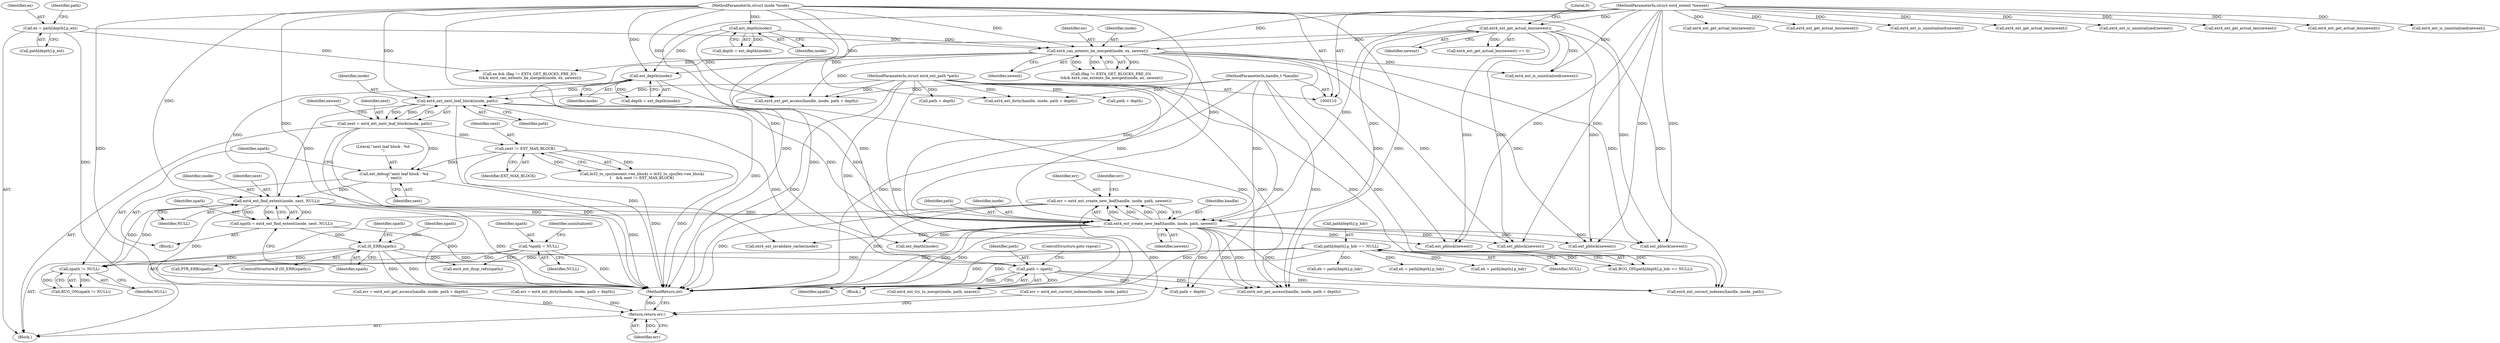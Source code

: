 digraph "0_linux_744692dc059845b2a3022119871846e74d4f6e11_1@API" {
"1000340" [label="(Call,err = ext4_ext_create_new_leaf(handle, inode, path, newext))"];
"1000342" [label="(Call,ext4_ext_create_new_leaf(handle, inode, path, newext))"];
"1000111" [label="(MethodParameterIn,handle_t *handle)"];
"1000284" [label="(Call,ext4_ext_find_extent(inode, next, NULL))"];
"1000257" [label="(Call,ext4_ext_next_leaf_block(inode, path))"];
"1000231" [label="(Call,ext_depth(inode))"];
"1000140" [label="(Call,ext_depth(inode))"];
"1000112" [label="(MethodParameterIn,struct inode *inode)"];
"1000164" [label="(Call,ext4_can_extents_be_merged(inode, ex, newext))"];
"1000142" [label="(Call,ex = path[depth].p_ext)"];
"1000135" [label="(Call,ext4_ext_get_actual_len(newext))"];
"1000114" [label="(MethodParameterIn,struct ext4_extent *newext)"];
"1000326" [label="(Call,path = npath)"];
"1000289" [label="(Call,IS_ERR(npath))"];
"1000282" [label="(Call,npath = ext4_ext_find_extent(inode, next, NULL))"];
"1000113" [label="(MethodParameterIn,struct ext4_ext_path *path)"];
"1000275" [label="(Call,ext_debug(\"next leaf block - %d\n\", next))"];
"1000271" [label="(Call,next != EXT_MAX_BLOCK)"];
"1000255" [label="(Call,next = ext4_ext_next_leaf_block(inode, path))"];
"1000279" [label="(Call,npath != NULL)"];
"1000122" [label="(Call,*npath = NULL)"];
"1000150" [label="(Call,path[depth].p_hdr == NULL)"];
"1000608" [label="(Return,return err;)"];
"1000166" [label="(Identifier,ex)"];
"1000590" [label="(Call,err = ext4_ext_dirty(handle, inode, path + depth))"];
"1000293" [label="(Identifier,npath)"];
"1000272" [label="(Identifier,next)"];
"1000343" [label="(Identifier,handle)"];
"1000563" [label="(Call,ext_pblock(newext))"];
"1000112" [label="(MethodParameterIn,struct inode *inode)"];
"1000450" [label="(Call,ext_pblock(newext))"];
"1000217" [label="(Call,eh = path[depth].p_hdr)"];
"1000113" [label="(MethodParameterIn,struct ext4_ext_path *path)"];
"1000577" [label="(Call,ext4_ext_try_to_merge(inode, path, nearex))"];
"1000290" [label="(Identifier,npath)"];
"1000608" [label="(Return,return err;)"];
"1000374" [label="(Call,path + depth)"];
"1000135" [label="(Call,ext4_ext_get_actual_len(newext))"];
"1000277" [label="(Identifier,next)"];
"1000326" [label="(Call,path = npath)"];
"1000602" [label="(Call,ext4_ext_drop_refs(npath))"];
"1000165" [label="(Identifier,inode)"];
"1000167" [label="(Identifier,newext)"];
"1000164" [label="(Call,ext4_can_extents_be_merged(inode, ex, newext))"];
"1000141" [label="(Identifier,inode)"];
"1000134" [label="(Call,ext4_ext_get_actual_len(newext) == 0)"];
"1000284" [label="(Call,ext4_ext_find_extent(inode, next, NULL))"];
"1000123" [label="(Identifier,npath)"];
"1000187" [label="(Call,ext4_ext_get_access(handle, inode, path + depth))"];
"1000346" [label="(Identifier,newext)"];
"1000287" [label="(Identifier,NULL)"];
"1000259" [label="(Identifier,path)"];
"1000124" [label="(Identifier,NULL)"];
"1000111" [label="(MethodParameterIn,handle_t *handle)"];
"1000140" [label="(Call,ext_depth(inode))"];
"1000261" [label="(Call,le32_to_cpu(newext->ee_block) > le32_to_cpu(fex->ee_block)\n\t    && next != EXT_MAX_BLOCK)"];
"1000394" [label="(Call,ext4_ext_get_actual_len(newext))"];
"1000171" [label="(Call,ext4_ext_is_uninitialized(newext))"];
"1000518" [label="(Call,ext4_ext_get_actual_len(newext))"];
"1000158" [label="(Call,ex && (flag != EXT4_GET_BLOCKS_PRE_IO)\n \t\t&& ext4_can_extents_be_merged(inode, ex, newext))"];
"1000279" [label="(Call,npath != NULL)"];
"1000282" [label="(Call,npath = ext4_ext_find_extent(inode, next, NULL))"];
"1000348" [label="(Identifier,err)"];
"1000114" [label="(MethodParameterIn,struct ext4_extent *newext)"];
"1000257" [label="(Call,ext4_ext_next_leaf_block(inode, path))"];
"1000256" [label="(Identifier,next)"];
"1000452" [label="(Call,ext4_ext_is_uninitialized(newext))"];
"1000143" [label="(Identifier,ex)"];
"1000136" [label="(Identifier,newext)"];
"1000131" [label="(Identifier,uninitialized)"];
"1000610" [label="(MethodReturn,int)"];
"1000292" [label="(Call,PTR_ERR(npath))"];
"1000352" [label="(Call,ext_depth(inode))"];
"1000583" [label="(Call,ext4_ext_correct_indexes(handle, inode, path))"];
"1000116" [label="(Block,)"];
"1000340" [label="(Call,err = ext4_ext_create_new_leaf(handle, inode, path, newext))"];
"1000390" [label="(Call,ext_pblock(newext))"];
"1000297" [label="(Identifier,npath)"];
"1000606" [label="(Call,ext4_ext_invalidate_cache(inode))"];
"1000156" [label="(Identifier,NULL)"];
"1000454" [label="(Call,ext4_ext_get_actual_len(newext))"];
"1000327" [label="(Identifier,path)"];
"1000149" [label="(Call,BUG_ON(path[depth].p_hdr == NULL))"];
"1000354" [label="(Call,eh = path[depth].p_hdr)"];
"1000278" [label="(Call,BUG_ON(npath != NULL))"];
"1000142" [label="(Call,ex = path[depth].p_ext)"];
"1000514" [label="(Call,ext_pblock(newext))"];
"1000581" [label="(Call,err = ext4_ext_correct_indexes(handle, inode, path))"];
"1000137" [label="(Literal,0)"];
"1000329" [label="(ControlStructure,goto repeat;)"];
"1000190" [label="(Call,path + depth)"];
"1000345" [label="(Identifier,path)"];
"1000258" [label="(Identifier,inode)"];
"1000369" [label="(Call,err = ext4_ext_get_access(handle, inode, path + depth))"];
"1000153" [label="(Identifier,path)"];
"1000150" [label="(Call,path[depth].p_hdr == NULL)"];
"1000151" [label="(Call,path[depth].p_hdr)"];
"1000276" [label="(Literal,\"next leaf block - %d\n\")"];
"1000271" [label="(Call,next != EXT_MAX_BLOCK)"];
"1000342" [label="(Call,ext4_ext_create_new_leaf(handle, inode, path, newext))"];
"1000160" [label="(Call,(flag != EXT4_GET_BLOCKS_PRE_IO)\n \t\t&& ext4_can_extents_be_merged(inode, ex, newext))"];
"1000288" [label="(ControlStructure,if (IS_ERR(npath)))"];
"1000341" [label="(Identifier,err)"];
"1000273" [label="(Identifier,EXT_MAX_BLOCK)"];
"1000275" [label="(Call,ext_debug(\"next leaf block - %d\n\", next))"];
"1000231" [label="(Call,ext_depth(inode))"];
"1000344" [label="(Identifier,inode)"];
"1000595" [label="(Call,path + depth)"];
"1000516" [label="(Call,ext4_ext_is_uninitialized(newext))"];
"1000280" [label="(Identifier,npath)"];
"1000211" [label="(Call,ext4_ext_get_actual_len(newext))"];
"1000592" [label="(Call,ext4_ext_dirty(handle, inode, path + depth))"];
"1000609" [label="(Identifier,err)"];
"1000122" [label="(Call,*npath = NULL)"];
"1000144" [label="(Call,path[depth].p_ext)"];
"1000233" [label="(Call,eh = path[depth].p_hdr)"];
"1000173" [label="(Call,ext4_ext_get_actual_len(newext))"];
"1000289" [label="(Call,IS_ERR(npath))"];
"1000229" [label="(Call,depth = ext_depth(inode))"];
"1000285" [label="(Identifier,inode)"];
"1000232" [label="(Identifier,inode)"];
"1000371" [label="(Call,ext4_ext_get_access(handle, inode, path + depth))"];
"1000283" [label="(Identifier,npath)"];
"1000255" [label="(Call,next = ext4_ext_next_leaf_block(inode, path))"];
"1000274" [label="(Block,)"];
"1000281" [label="(Identifier,NULL)"];
"1000392" [label="(Call,ext4_ext_is_uninitialized(newext))"];
"1000286" [label="(Identifier,next)"];
"1000328" [label="(Identifier,npath)"];
"1000265" [label="(Identifier,newext)"];
"1000138" [label="(Call,depth = ext_depth(inode))"];
"1000319" [label="(Block,)"];
"1000340" -> "1000116"  [label="AST: "];
"1000340" -> "1000342"  [label="CFG: "];
"1000341" -> "1000340"  [label="AST: "];
"1000342" -> "1000340"  [label="AST: "];
"1000348" -> "1000340"  [label="CFG: "];
"1000340" -> "1000610"  [label="DDG: "];
"1000340" -> "1000610"  [label="DDG: "];
"1000342" -> "1000340"  [label="DDG: "];
"1000342" -> "1000340"  [label="DDG: "];
"1000342" -> "1000340"  [label="DDG: "];
"1000342" -> "1000340"  [label="DDG: "];
"1000340" -> "1000608"  [label="DDG: "];
"1000342" -> "1000346"  [label="CFG: "];
"1000343" -> "1000342"  [label="AST: "];
"1000344" -> "1000342"  [label="AST: "];
"1000345" -> "1000342"  [label="AST: "];
"1000346" -> "1000342"  [label="AST: "];
"1000342" -> "1000610"  [label="DDG: "];
"1000342" -> "1000610"  [label="DDG: "];
"1000342" -> "1000610"  [label="DDG: "];
"1000111" -> "1000342"  [label="DDG: "];
"1000284" -> "1000342"  [label="DDG: "];
"1000257" -> "1000342"  [label="DDG: "];
"1000257" -> "1000342"  [label="DDG: "];
"1000112" -> "1000342"  [label="DDG: "];
"1000113" -> "1000342"  [label="DDG: "];
"1000164" -> "1000342"  [label="DDG: "];
"1000135" -> "1000342"  [label="DDG: "];
"1000114" -> "1000342"  [label="DDG: "];
"1000342" -> "1000352"  [label="DDG: "];
"1000342" -> "1000371"  [label="DDG: "];
"1000342" -> "1000371"  [label="DDG: "];
"1000342" -> "1000374"  [label="DDG: "];
"1000342" -> "1000390"  [label="DDG: "];
"1000342" -> "1000450"  [label="DDG: "];
"1000342" -> "1000514"  [label="DDG: "];
"1000342" -> "1000563"  [label="DDG: "];
"1000342" -> "1000577"  [label="DDG: "];
"1000342" -> "1000583"  [label="DDG: "];
"1000342" -> "1000606"  [label="DDG: "];
"1000111" -> "1000110"  [label="AST: "];
"1000111" -> "1000610"  [label="DDG: "];
"1000111" -> "1000187"  [label="DDG: "];
"1000111" -> "1000371"  [label="DDG: "];
"1000111" -> "1000583"  [label="DDG: "];
"1000111" -> "1000592"  [label="DDG: "];
"1000284" -> "1000282"  [label="AST: "];
"1000284" -> "1000287"  [label="CFG: "];
"1000285" -> "1000284"  [label="AST: "];
"1000286" -> "1000284"  [label="AST: "];
"1000287" -> "1000284"  [label="AST: "];
"1000282" -> "1000284"  [label="CFG: "];
"1000284" -> "1000610"  [label="DDG: "];
"1000284" -> "1000610"  [label="DDG: "];
"1000284" -> "1000610"  [label="DDG: "];
"1000284" -> "1000231"  [label="DDG: "];
"1000284" -> "1000279"  [label="DDG: "];
"1000284" -> "1000282"  [label="DDG: "];
"1000284" -> "1000282"  [label="DDG: "];
"1000284" -> "1000282"  [label="DDG: "];
"1000257" -> "1000284"  [label="DDG: "];
"1000112" -> "1000284"  [label="DDG: "];
"1000275" -> "1000284"  [label="DDG: "];
"1000279" -> "1000284"  [label="DDG: "];
"1000257" -> "1000255"  [label="AST: "];
"1000257" -> "1000259"  [label="CFG: "];
"1000258" -> "1000257"  [label="AST: "];
"1000259" -> "1000257"  [label="AST: "];
"1000255" -> "1000257"  [label="CFG: "];
"1000257" -> "1000610"  [label="DDG: "];
"1000257" -> "1000255"  [label="DDG: "];
"1000257" -> "1000255"  [label="DDG: "];
"1000231" -> "1000257"  [label="DDG: "];
"1000112" -> "1000257"  [label="DDG: "];
"1000326" -> "1000257"  [label="DDG: "];
"1000113" -> "1000257"  [label="DDG: "];
"1000231" -> "1000229"  [label="AST: "];
"1000231" -> "1000232"  [label="CFG: "];
"1000232" -> "1000231"  [label="AST: "];
"1000229" -> "1000231"  [label="CFG: "];
"1000231" -> "1000229"  [label="DDG: "];
"1000140" -> "1000231"  [label="DDG: "];
"1000164" -> "1000231"  [label="DDG: "];
"1000112" -> "1000231"  [label="DDG: "];
"1000231" -> "1000371"  [label="DDG: "];
"1000140" -> "1000138"  [label="AST: "];
"1000140" -> "1000141"  [label="CFG: "];
"1000141" -> "1000140"  [label="AST: "];
"1000138" -> "1000140"  [label="CFG: "];
"1000140" -> "1000138"  [label="DDG: "];
"1000112" -> "1000140"  [label="DDG: "];
"1000140" -> "1000164"  [label="DDG: "];
"1000140" -> "1000187"  [label="DDG: "];
"1000112" -> "1000110"  [label="AST: "];
"1000112" -> "1000610"  [label="DDG: "];
"1000112" -> "1000164"  [label="DDG: "];
"1000112" -> "1000187"  [label="DDG: "];
"1000112" -> "1000352"  [label="DDG: "];
"1000112" -> "1000371"  [label="DDG: "];
"1000112" -> "1000577"  [label="DDG: "];
"1000112" -> "1000583"  [label="DDG: "];
"1000112" -> "1000592"  [label="DDG: "];
"1000112" -> "1000606"  [label="DDG: "];
"1000164" -> "1000160"  [label="AST: "];
"1000164" -> "1000167"  [label="CFG: "];
"1000165" -> "1000164"  [label="AST: "];
"1000166" -> "1000164"  [label="AST: "];
"1000167" -> "1000164"  [label="AST: "];
"1000160" -> "1000164"  [label="CFG: "];
"1000164" -> "1000610"  [label="DDG: "];
"1000164" -> "1000158"  [label="DDG: "];
"1000164" -> "1000160"  [label="DDG: "];
"1000164" -> "1000160"  [label="DDG: "];
"1000164" -> "1000160"  [label="DDG: "];
"1000142" -> "1000164"  [label="DDG: "];
"1000135" -> "1000164"  [label="DDG: "];
"1000114" -> "1000164"  [label="DDG: "];
"1000164" -> "1000171"  [label="DDG: "];
"1000164" -> "1000187"  [label="DDG: "];
"1000164" -> "1000390"  [label="DDG: "];
"1000164" -> "1000450"  [label="DDG: "];
"1000164" -> "1000514"  [label="DDG: "];
"1000164" -> "1000563"  [label="DDG: "];
"1000142" -> "1000116"  [label="AST: "];
"1000142" -> "1000144"  [label="CFG: "];
"1000143" -> "1000142"  [label="AST: "];
"1000144" -> "1000142"  [label="AST: "];
"1000153" -> "1000142"  [label="CFG: "];
"1000142" -> "1000610"  [label="DDG: "];
"1000142" -> "1000158"  [label="DDG: "];
"1000135" -> "1000134"  [label="AST: "];
"1000135" -> "1000136"  [label="CFG: "];
"1000136" -> "1000135"  [label="AST: "];
"1000137" -> "1000135"  [label="CFG: "];
"1000135" -> "1000610"  [label="DDG: "];
"1000135" -> "1000134"  [label="DDG: "];
"1000114" -> "1000135"  [label="DDG: "];
"1000135" -> "1000171"  [label="DDG: "];
"1000135" -> "1000390"  [label="DDG: "];
"1000135" -> "1000450"  [label="DDG: "];
"1000135" -> "1000514"  [label="DDG: "];
"1000135" -> "1000563"  [label="DDG: "];
"1000114" -> "1000110"  [label="AST: "];
"1000114" -> "1000610"  [label="DDG: "];
"1000114" -> "1000171"  [label="DDG: "];
"1000114" -> "1000173"  [label="DDG: "];
"1000114" -> "1000211"  [label="DDG: "];
"1000114" -> "1000390"  [label="DDG: "];
"1000114" -> "1000392"  [label="DDG: "];
"1000114" -> "1000394"  [label="DDG: "];
"1000114" -> "1000450"  [label="DDG: "];
"1000114" -> "1000452"  [label="DDG: "];
"1000114" -> "1000454"  [label="DDG: "];
"1000114" -> "1000514"  [label="DDG: "];
"1000114" -> "1000516"  [label="DDG: "];
"1000114" -> "1000518"  [label="DDG: "];
"1000114" -> "1000563"  [label="DDG: "];
"1000326" -> "1000319"  [label="AST: "];
"1000326" -> "1000328"  [label="CFG: "];
"1000327" -> "1000326"  [label="AST: "];
"1000328" -> "1000326"  [label="AST: "];
"1000329" -> "1000326"  [label="CFG: "];
"1000326" -> "1000610"  [label="DDG: "];
"1000289" -> "1000326"  [label="DDG: "];
"1000113" -> "1000326"  [label="DDG: "];
"1000326" -> "1000371"  [label="DDG: "];
"1000326" -> "1000374"  [label="DDG: "];
"1000326" -> "1000577"  [label="DDG: "];
"1000326" -> "1000583"  [label="DDG: "];
"1000289" -> "1000288"  [label="AST: "];
"1000289" -> "1000290"  [label="CFG: "];
"1000290" -> "1000289"  [label="AST: "];
"1000293" -> "1000289"  [label="CFG: "];
"1000297" -> "1000289"  [label="CFG: "];
"1000289" -> "1000610"  [label="DDG: "];
"1000289" -> "1000610"  [label="DDG: "];
"1000289" -> "1000279"  [label="DDG: "];
"1000282" -> "1000289"  [label="DDG: "];
"1000289" -> "1000292"  [label="DDG: "];
"1000289" -> "1000602"  [label="DDG: "];
"1000282" -> "1000274"  [label="AST: "];
"1000283" -> "1000282"  [label="AST: "];
"1000290" -> "1000282"  [label="CFG: "];
"1000282" -> "1000610"  [label="DDG: "];
"1000113" -> "1000110"  [label="AST: "];
"1000113" -> "1000610"  [label="DDG: "];
"1000113" -> "1000187"  [label="DDG: "];
"1000113" -> "1000190"  [label="DDG: "];
"1000113" -> "1000371"  [label="DDG: "];
"1000113" -> "1000374"  [label="DDG: "];
"1000113" -> "1000577"  [label="DDG: "];
"1000113" -> "1000583"  [label="DDG: "];
"1000113" -> "1000592"  [label="DDG: "];
"1000113" -> "1000595"  [label="DDG: "];
"1000275" -> "1000274"  [label="AST: "];
"1000275" -> "1000277"  [label="CFG: "];
"1000276" -> "1000275"  [label="AST: "];
"1000277" -> "1000275"  [label="AST: "];
"1000280" -> "1000275"  [label="CFG: "];
"1000275" -> "1000610"  [label="DDG: "];
"1000271" -> "1000275"  [label="DDG: "];
"1000255" -> "1000275"  [label="DDG: "];
"1000271" -> "1000261"  [label="AST: "];
"1000271" -> "1000273"  [label="CFG: "];
"1000272" -> "1000271"  [label="AST: "];
"1000273" -> "1000271"  [label="AST: "];
"1000261" -> "1000271"  [label="CFG: "];
"1000271" -> "1000610"  [label="DDG: "];
"1000271" -> "1000610"  [label="DDG: "];
"1000271" -> "1000261"  [label="DDG: "];
"1000271" -> "1000261"  [label="DDG: "];
"1000255" -> "1000271"  [label="DDG: "];
"1000255" -> "1000116"  [label="AST: "];
"1000256" -> "1000255"  [label="AST: "];
"1000265" -> "1000255"  [label="CFG: "];
"1000255" -> "1000610"  [label="DDG: "];
"1000255" -> "1000610"  [label="DDG: "];
"1000279" -> "1000278"  [label="AST: "];
"1000279" -> "1000281"  [label="CFG: "];
"1000280" -> "1000279"  [label="AST: "];
"1000281" -> "1000279"  [label="AST: "];
"1000278" -> "1000279"  [label="CFG: "];
"1000279" -> "1000278"  [label="DDG: "];
"1000279" -> "1000278"  [label="DDG: "];
"1000122" -> "1000279"  [label="DDG: "];
"1000150" -> "1000279"  [label="DDG: "];
"1000122" -> "1000116"  [label="AST: "];
"1000122" -> "1000124"  [label="CFG: "];
"1000123" -> "1000122"  [label="AST: "];
"1000124" -> "1000122"  [label="AST: "];
"1000131" -> "1000122"  [label="CFG: "];
"1000122" -> "1000610"  [label="DDG: "];
"1000122" -> "1000602"  [label="DDG: "];
"1000150" -> "1000149"  [label="AST: "];
"1000150" -> "1000156"  [label="CFG: "];
"1000151" -> "1000150"  [label="AST: "];
"1000156" -> "1000150"  [label="AST: "];
"1000149" -> "1000150"  [label="CFG: "];
"1000150" -> "1000610"  [label="DDG: "];
"1000150" -> "1000610"  [label="DDG: "];
"1000150" -> "1000149"  [label="DDG: "];
"1000150" -> "1000149"  [label="DDG: "];
"1000150" -> "1000217"  [label="DDG: "];
"1000150" -> "1000233"  [label="DDG: "];
"1000150" -> "1000354"  [label="DDG: "];
"1000608" -> "1000116"  [label="AST: "];
"1000608" -> "1000609"  [label="CFG: "];
"1000609" -> "1000608"  [label="AST: "];
"1000610" -> "1000608"  [label="CFG: "];
"1000608" -> "1000610"  [label="DDG: "];
"1000609" -> "1000608"  [label="DDG: "];
"1000369" -> "1000608"  [label="DDG: "];
"1000590" -> "1000608"  [label="DDG: "];
"1000581" -> "1000608"  [label="DDG: "];
}
